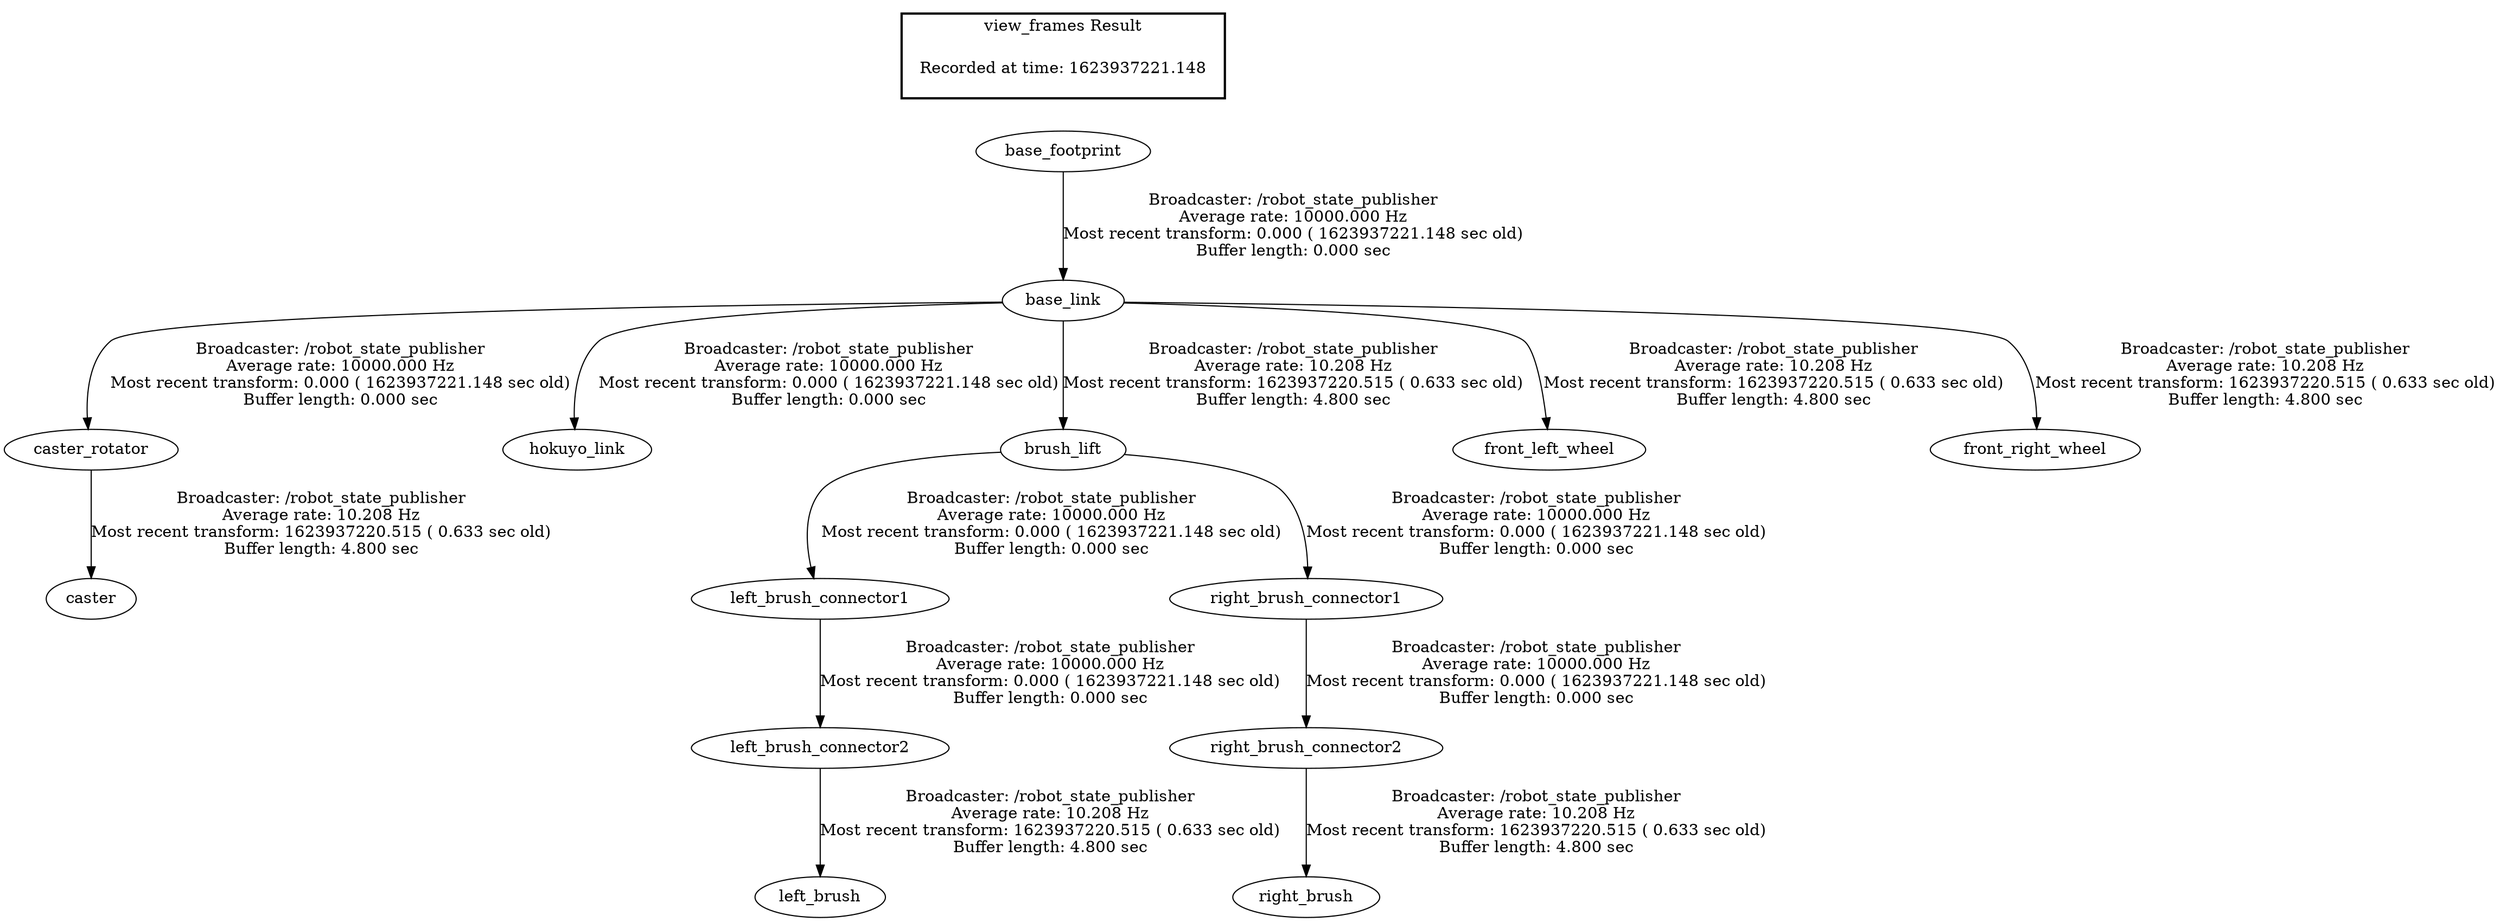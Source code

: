 digraph G {
"base_footprint" -> "base_link"[label="Broadcaster: /robot_state_publisher\nAverage rate: 10000.000 Hz\nMost recent transform: 0.000 ( 1623937221.148 sec old)\nBuffer length: 0.000 sec\n"];
"base_link" -> "caster_rotator"[label="Broadcaster: /robot_state_publisher\nAverage rate: 10000.000 Hz\nMost recent transform: 0.000 ( 1623937221.148 sec old)\nBuffer length: 0.000 sec\n"];
"base_link" -> "hokuyo_link"[label="Broadcaster: /robot_state_publisher\nAverage rate: 10000.000 Hz\nMost recent transform: 0.000 ( 1623937221.148 sec old)\nBuffer length: 0.000 sec\n"];
"brush_lift" -> "left_brush_connector1"[label="Broadcaster: /robot_state_publisher\nAverage rate: 10000.000 Hz\nMost recent transform: 0.000 ( 1623937221.148 sec old)\nBuffer length: 0.000 sec\n"];
"base_link" -> "brush_lift"[label="Broadcaster: /robot_state_publisher\nAverage rate: 10.208 Hz\nMost recent transform: 1623937220.515 ( 0.633 sec old)\nBuffer length: 4.800 sec\n"];
"left_brush_connector1" -> "left_brush_connector2"[label="Broadcaster: /robot_state_publisher\nAverage rate: 10000.000 Hz\nMost recent transform: 0.000 ( 1623937221.148 sec old)\nBuffer length: 0.000 sec\n"];
"brush_lift" -> "right_brush_connector1"[label="Broadcaster: /robot_state_publisher\nAverage rate: 10000.000 Hz\nMost recent transform: 0.000 ( 1623937221.148 sec old)\nBuffer length: 0.000 sec\n"];
"right_brush_connector1" -> "right_brush_connector2"[label="Broadcaster: /robot_state_publisher\nAverage rate: 10000.000 Hz\nMost recent transform: 0.000 ( 1623937221.148 sec old)\nBuffer length: 0.000 sec\n"];
"caster_rotator" -> "caster"[label="Broadcaster: /robot_state_publisher\nAverage rate: 10.208 Hz\nMost recent transform: 1623937220.515 ( 0.633 sec old)\nBuffer length: 4.800 sec\n"];
"base_link" -> "front_left_wheel"[label="Broadcaster: /robot_state_publisher\nAverage rate: 10.208 Hz\nMost recent transform: 1623937220.515 ( 0.633 sec old)\nBuffer length: 4.800 sec\n"];
"base_link" -> "front_right_wheel"[label="Broadcaster: /robot_state_publisher\nAverage rate: 10.208 Hz\nMost recent transform: 1623937220.515 ( 0.633 sec old)\nBuffer length: 4.800 sec\n"];
"left_brush_connector2" -> "left_brush"[label="Broadcaster: /robot_state_publisher\nAverage rate: 10.208 Hz\nMost recent transform: 1623937220.515 ( 0.633 sec old)\nBuffer length: 4.800 sec\n"];
"right_brush_connector2" -> "right_brush"[label="Broadcaster: /robot_state_publisher\nAverage rate: 10.208 Hz\nMost recent transform: 1623937220.515 ( 0.633 sec old)\nBuffer length: 4.800 sec\n"];
edge [style=invis];
 subgraph cluster_legend { style=bold; color=black; label ="view_frames Result";
"Recorded at time: 1623937221.148"[ shape=plaintext ] ;
 }->"base_footprint";
}